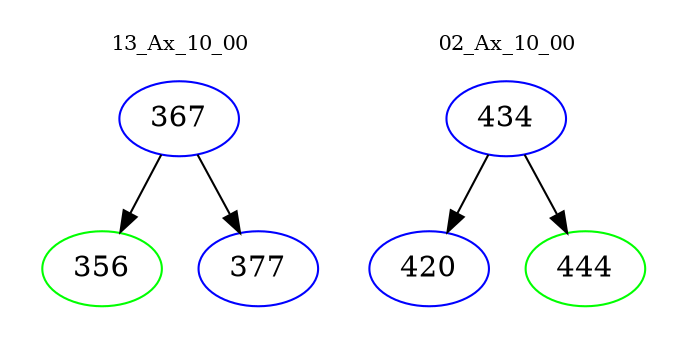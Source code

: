 digraph{
subgraph cluster_0 {
color = white
label = "13_Ax_10_00";
fontsize=10;
T0_367 [label="367", color="blue"]
T0_367 -> T0_356 [color="black"]
T0_356 [label="356", color="green"]
T0_367 -> T0_377 [color="black"]
T0_377 [label="377", color="blue"]
}
subgraph cluster_1 {
color = white
label = "02_Ax_10_00";
fontsize=10;
T1_434 [label="434", color="blue"]
T1_434 -> T1_420 [color="black"]
T1_420 [label="420", color="blue"]
T1_434 -> T1_444 [color="black"]
T1_444 [label="444", color="green"]
}
}

